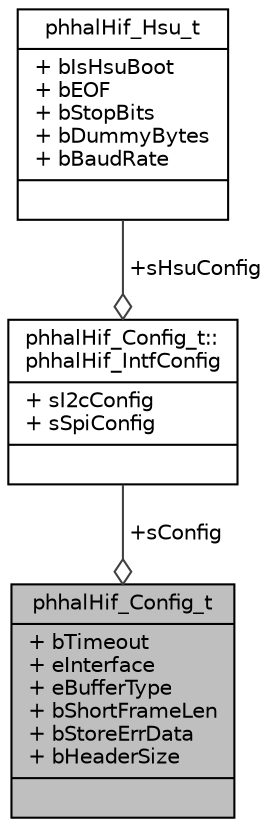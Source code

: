 digraph "phhalHif_Config_t"
{
  edge [fontname="Helvetica",fontsize="10",labelfontname="Helvetica",labelfontsize="10"];
  node [fontname="Helvetica",fontsize="10",shape=record];
  Node0 [label="{phhalHif_Config_t\n|+ bTimeout\l+ eInterface\l+ eBufferType\l+ bShortFrameLen\l+ bStoreErrData\l+ bHeaderSize\l|}",height=0.2,width=0.4,color="black", fillcolor="grey75", style="filled", fontcolor="black"];
  Node1 -> Node0 [color="grey25",fontsize="10",style="solid",label=" +sConfig" ,arrowhead="odiamond",fontname="Helvetica"];
  Node1 [label="{phhalHif_Config_t::\lphhalHif_IntfConfig\n|+ sI2cConfig\l+ sSpiConfig\l|}",height=0.2,width=0.4,color="black", fillcolor="white", style="filled",URL="$dd/d5f/unionphhal_hif___config__t_1_1phhal_hif___intf_config.html",tooltip="For Cofiguring the I2C,SPI and HSU register. "];
  Node2 -> Node1 [color="grey25",fontsize="10",style="solid",label=" +sHsuConfig" ,arrowhead="odiamond",fontname="Helvetica"];
  Node2 [label="{phhalHif_Hsu_t\n|+ bIsHsuBoot\l+ bEOF\l+ bStopBits\l+ bDummyBytes\l+ bBaudRate\l|}",height=0.2,width=0.4,color="black", fillcolor="white", style="filled",URL="$d0/d92/structphhal_hif___hsu__t.html",tooltip="This structure gives the configuration parameters needed for HSU initialization. "];
}
